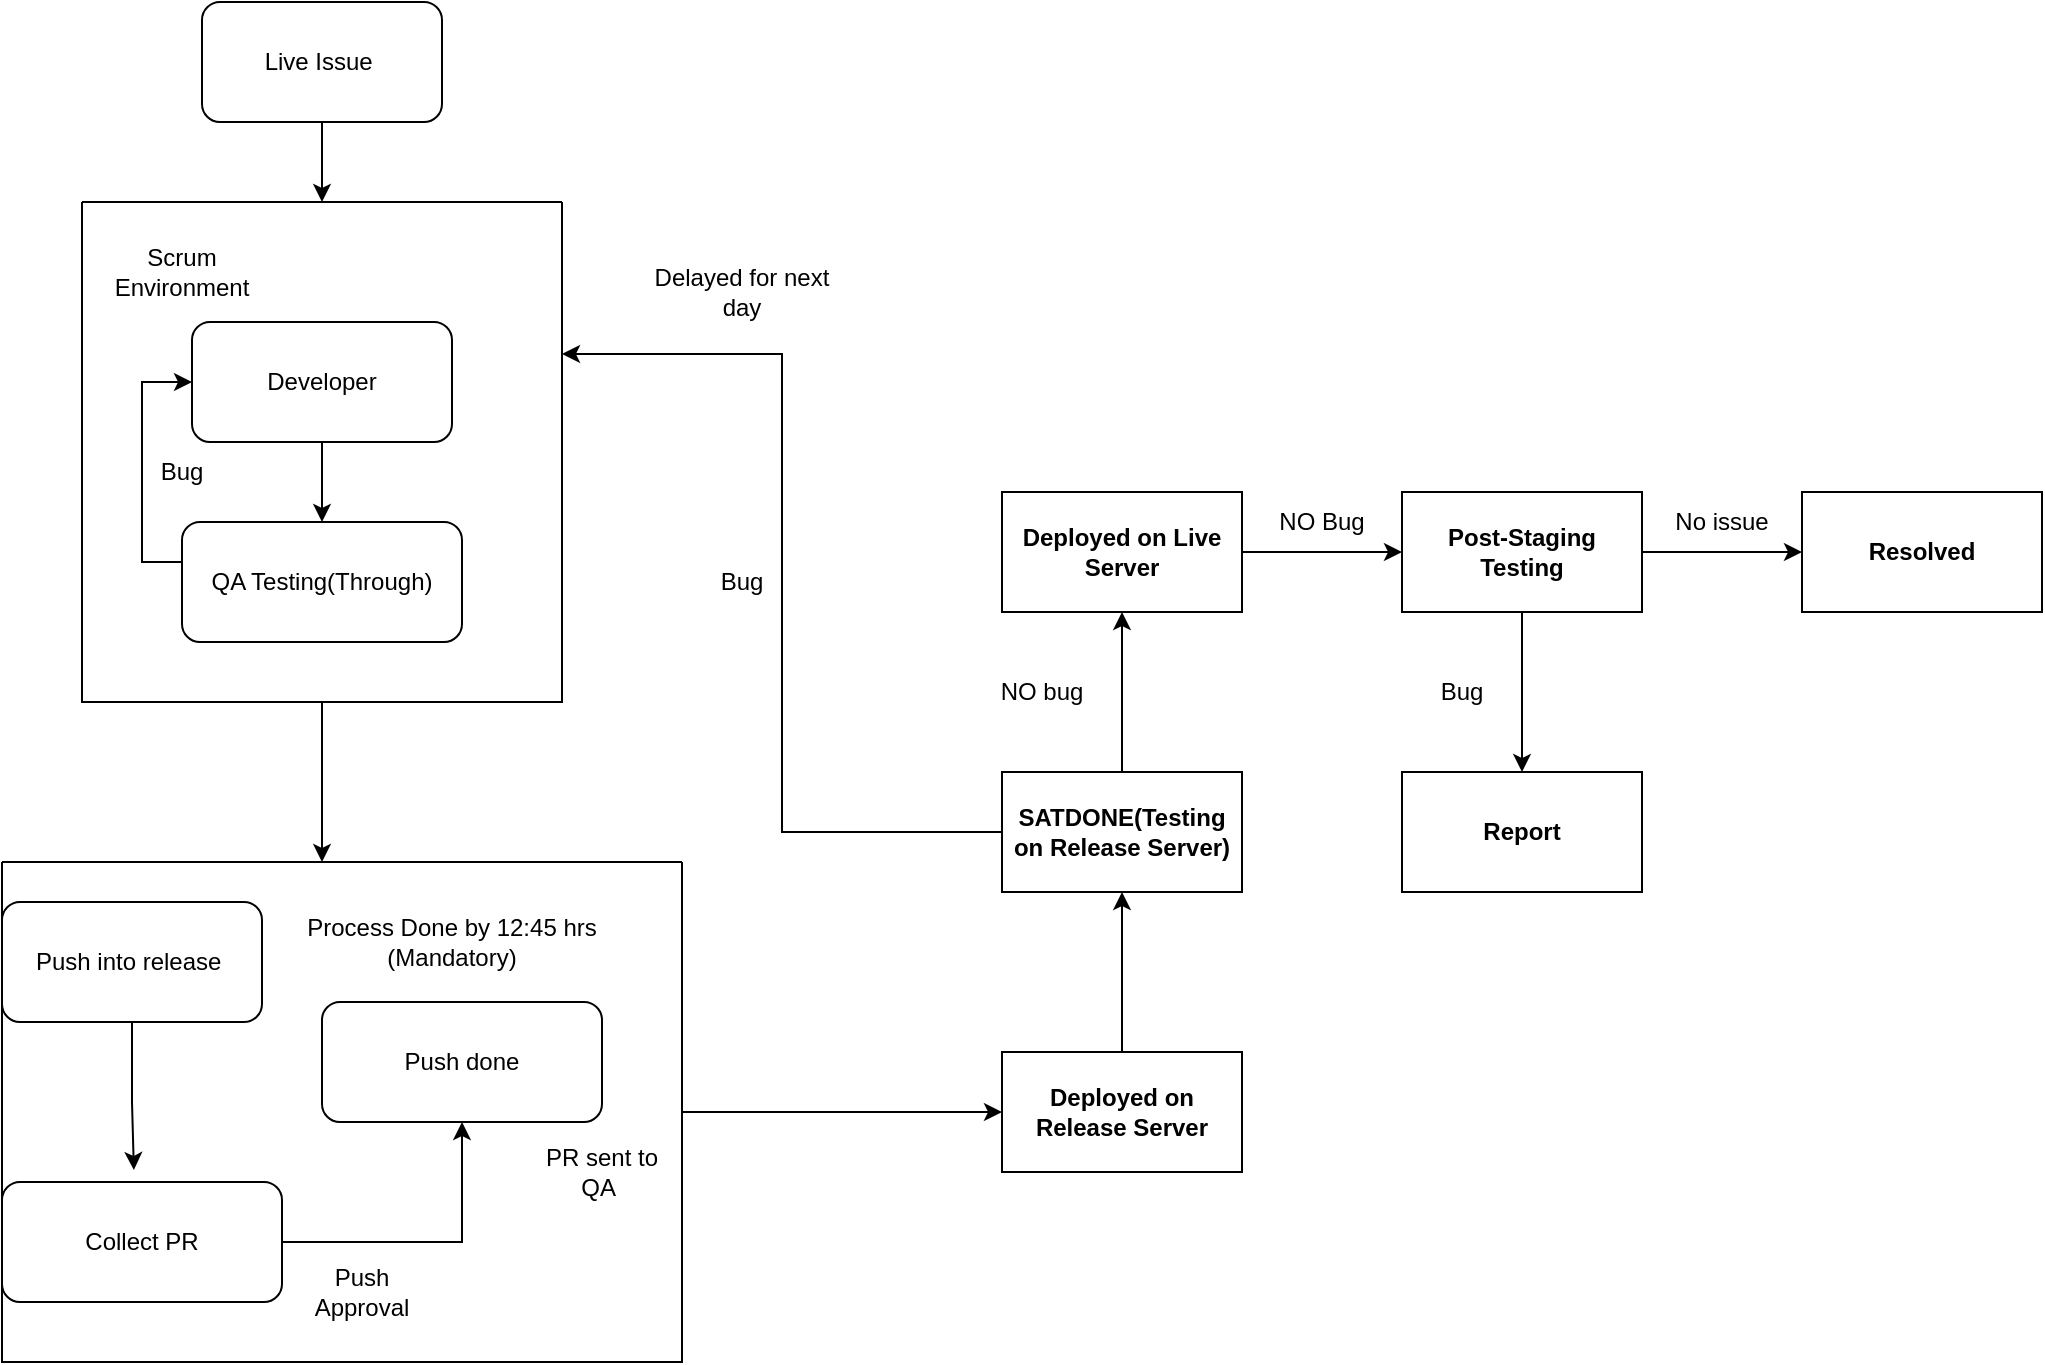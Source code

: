 <mxfile version="21.7.4" type="device">
  <diagram name="Page-1" id="jwAe9m0c56R2eY8uLtJo">
    <mxGraphModel dx="880" dy="446" grid="1" gridSize="10" guides="1" tooltips="1" connect="1" arrows="1" fold="1" page="1" pageScale="1" pageWidth="850" pageHeight="1100" background="none" math="0" shadow="0">
      <root>
        <mxCell id="0" />
        <mxCell id="1" parent="0" />
        <mxCell id="LbqLcnq9YcPnRwvCTVyS-3" style="edgeStyle=orthogonalEdgeStyle;rounded=0;orthogonalLoop=1;jettySize=auto;html=1;exitX=0.5;exitY=1;exitDx=0;exitDy=0;labelBackgroundColor=none;fontColor=default;" edge="1" parent="1" source="LbqLcnq9YcPnRwvCTVyS-1" target="LbqLcnq9YcPnRwvCTVyS-2">
          <mxGeometry relative="1" as="geometry" />
        </mxCell>
        <mxCell id="LbqLcnq9YcPnRwvCTVyS-1" value="Live Issue&amp;nbsp;" style="rounded=1;whiteSpace=wrap;html=1;labelBackgroundColor=none;" vertex="1" parent="1">
          <mxGeometry x="260" y="80" width="120" height="60" as="geometry" />
        </mxCell>
        <mxCell id="LbqLcnq9YcPnRwvCTVyS-11" value="" style="edgeStyle=orthogonalEdgeStyle;rounded=0;orthogonalLoop=1;jettySize=auto;html=1;labelBackgroundColor=none;fontColor=default;" edge="1" parent="1" source="LbqLcnq9YcPnRwvCTVyS-2" target="LbqLcnq9YcPnRwvCTVyS-7">
          <mxGeometry relative="1" as="geometry">
            <Array as="points">
              <mxPoint x="320" y="480" />
              <mxPoint x="320" y="480" />
            </Array>
          </mxGeometry>
        </mxCell>
        <mxCell id="LbqLcnq9YcPnRwvCTVyS-2" value="" style="swimlane;startSize=0;labelBackgroundColor=none;fillColor=none;strokeColor=default;" vertex="1" parent="1">
          <mxGeometry x="200" y="180" width="240" height="250" as="geometry">
            <mxRectangle x="200" y="180" width="50" height="40" as="alternateBounds" />
          </mxGeometry>
        </mxCell>
        <mxCell id="LbqLcnq9YcPnRwvCTVyS-35" value="" style="edgeStyle=orthogonalEdgeStyle;rounded=0;orthogonalLoop=1;jettySize=auto;html=1;labelBackgroundColor=none;fontColor=default;" edge="1" parent="LbqLcnq9YcPnRwvCTVyS-2" source="LbqLcnq9YcPnRwvCTVyS-4" target="LbqLcnq9YcPnRwvCTVyS-5">
          <mxGeometry relative="1" as="geometry" />
        </mxCell>
        <mxCell id="LbqLcnq9YcPnRwvCTVyS-4" value="Developer" style="rounded=1;whiteSpace=wrap;html=1;labelBackgroundColor=none;" vertex="1" parent="LbqLcnq9YcPnRwvCTVyS-2">
          <mxGeometry x="55" y="60" width="130" height="60" as="geometry" />
        </mxCell>
        <mxCell id="LbqLcnq9YcPnRwvCTVyS-36" style="edgeStyle=orthogonalEdgeStyle;rounded=0;orthogonalLoop=1;jettySize=auto;html=1;entryX=0;entryY=0.5;entryDx=0;entryDy=0;labelBackgroundColor=none;fontColor=default;" edge="1" parent="LbqLcnq9YcPnRwvCTVyS-2" source="LbqLcnq9YcPnRwvCTVyS-5" target="LbqLcnq9YcPnRwvCTVyS-4">
          <mxGeometry relative="1" as="geometry">
            <Array as="points">
              <mxPoint x="30" y="180" />
              <mxPoint x="30" y="90" />
            </Array>
          </mxGeometry>
        </mxCell>
        <mxCell id="LbqLcnq9YcPnRwvCTVyS-5" value="QA Testing(Through)" style="rounded=1;whiteSpace=wrap;html=1;labelBackgroundColor=none;" vertex="1" parent="LbqLcnq9YcPnRwvCTVyS-2">
          <mxGeometry x="50" y="160" width="140" height="60" as="geometry" />
        </mxCell>
        <mxCell id="LbqLcnq9YcPnRwvCTVyS-6" value="Scrum Environment" style="text;html=1;strokeColor=none;fillColor=none;align=center;verticalAlign=middle;whiteSpace=wrap;rounded=0;labelBackgroundColor=none;" vertex="1" parent="LbqLcnq9YcPnRwvCTVyS-2">
          <mxGeometry x="20" y="20" width="60" height="30" as="geometry" />
        </mxCell>
        <mxCell id="LbqLcnq9YcPnRwvCTVyS-37" value="Bug" style="text;html=1;strokeColor=none;fillColor=none;align=center;verticalAlign=middle;whiteSpace=wrap;rounded=0;labelBackgroundColor=none;" vertex="1" parent="LbqLcnq9YcPnRwvCTVyS-2">
          <mxGeometry x="20" y="120" width="60" height="30" as="geometry" />
        </mxCell>
        <mxCell id="LbqLcnq9YcPnRwvCTVyS-19" value="" style="edgeStyle=orthogonalEdgeStyle;rounded=0;orthogonalLoop=1;jettySize=auto;html=1;labelBackgroundColor=none;fontColor=default;" edge="1" parent="1" source="LbqLcnq9YcPnRwvCTVyS-7" target="LbqLcnq9YcPnRwvCTVyS-18">
          <mxGeometry relative="1" as="geometry" />
        </mxCell>
        <mxCell id="LbqLcnq9YcPnRwvCTVyS-7" value="" style="swimlane;startSize=0;labelBackgroundColor=none;" vertex="1" parent="1">
          <mxGeometry x="160" y="510" width="340" height="250" as="geometry" />
        </mxCell>
        <mxCell id="LbqLcnq9YcPnRwvCTVyS-12" style="edgeStyle=orthogonalEdgeStyle;rounded=0;orthogonalLoop=1;jettySize=auto;html=1;entryX=0.471;entryY=-0.1;entryDx=0;entryDy=0;entryPerimeter=0;labelBackgroundColor=none;fontColor=default;" edge="1" parent="LbqLcnq9YcPnRwvCTVyS-7" source="LbqLcnq9YcPnRwvCTVyS-8" target="LbqLcnq9YcPnRwvCTVyS-9">
          <mxGeometry relative="1" as="geometry" />
        </mxCell>
        <mxCell id="LbqLcnq9YcPnRwvCTVyS-8" value="Push into release&amp;nbsp;" style="rounded=1;whiteSpace=wrap;html=1;labelBackgroundColor=none;" vertex="1" parent="LbqLcnq9YcPnRwvCTVyS-7">
          <mxGeometry y="20" width="130" height="60" as="geometry" />
        </mxCell>
        <mxCell id="LbqLcnq9YcPnRwvCTVyS-14" value="" style="edgeStyle=orthogonalEdgeStyle;rounded=0;orthogonalLoop=1;jettySize=auto;html=1;labelBackgroundColor=none;fontColor=default;" edge="1" parent="LbqLcnq9YcPnRwvCTVyS-7" source="LbqLcnq9YcPnRwvCTVyS-9" target="LbqLcnq9YcPnRwvCTVyS-13">
          <mxGeometry relative="1" as="geometry" />
        </mxCell>
        <mxCell id="LbqLcnq9YcPnRwvCTVyS-9" value="Collect PR" style="rounded=1;whiteSpace=wrap;html=1;labelBackgroundColor=none;" vertex="1" parent="LbqLcnq9YcPnRwvCTVyS-7">
          <mxGeometry y="160" width="140" height="60" as="geometry" />
        </mxCell>
        <mxCell id="LbqLcnq9YcPnRwvCTVyS-13" value="Push done" style="rounded=1;whiteSpace=wrap;html=1;labelBackgroundColor=none;" vertex="1" parent="LbqLcnq9YcPnRwvCTVyS-7">
          <mxGeometry x="160" y="70" width="140" height="60" as="geometry" />
        </mxCell>
        <mxCell id="LbqLcnq9YcPnRwvCTVyS-15" value="Push Approval" style="text;html=1;strokeColor=none;fillColor=none;align=center;verticalAlign=middle;whiteSpace=wrap;rounded=0;labelBackgroundColor=none;" vertex="1" parent="LbqLcnq9YcPnRwvCTVyS-7">
          <mxGeometry x="150" y="200" width="60" height="30" as="geometry" />
        </mxCell>
        <mxCell id="LbqLcnq9YcPnRwvCTVyS-16" value="PR sent to QA&amp;nbsp;" style="text;html=1;strokeColor=none;fillColor=none;align=center;verticalAlign=middle;whiteSpace=wrap;rounded=0;labelBackgroundColor=none;" vertex="1" parent="LbqLcnq9YcPnRwvCTVyS-7">
          <mxGeometry x="270" y="140" width="60" height="30" as="geometry" />
        </mxCell>
        <mxCell id="LbqLcnq9YcPnRwvCTVyS-20" value="Process Done by 12:45 hrs (Mandatory)" style="text;html=1;strokeColor=none;fillColor=none;align=center;verticalAlign=middle;whiteSpace=wrap;rounded=0;labelBackgroundColor=none;" vertex="1" parent="LbqLcnq9YcPnRwvCTVyS-7">
          <mxGeometry x="140" y="10" width="170" height="60" as="geometry" />
        </mxCell>
        <mxCell id="LbqLcnq9YcPnRwvCTVyS-22" value="" style="edgeStyle=orthogonalEdgeStyle;rounded=0;orthogonalLoop=1;jettySize=auto;html=1;labelBackgroundColor=none;fontColor=default;" edge="1" parent="1" source="LbqLcnq9YcPnRwvCTVyS-18" target="LbqLcnq9YcPnRwvCTVyS-21">
          <mxGeometry relative="1" as="geometry" />
        </mxCell>
        <mxCell id="LbqLcnq9YcPnRwvCTVyS-18" value="Deployed on Release Server" style="whiteSpace=wrap;html=1;fontStyle=1;startSize=0;labelBackgroundColor=none;" vertex="1" parent="1">
          <mxGeometry x="660" y="605" width="120" height="60" as="geometry" />
        </mxCell>
        <mxCell id="LbqLcnq9YcPnRwvCTVyS-24" value="" style="edgeStyle=orthogonalEdgeStyle;rounded=0;orthogonalLoop=1;jettySize=auto;html=1;labelBackgroundColor=none;fontColor=default;" edge="1" parent="1" source="LbqLcnq9YcPnRwvCTVyS-21" target="LbqLcnq9YcPnRwvCTVyS-23">
          <mxGeometry relative="1" as="geometry" />
        </mxCell>
        <mxCell id="LbqLcnq9YcPnRwvCTVyS-38" style="edgeStyle=orthogonalEdgeStyle;rounded=0;orthogonalLoop=1;jettySize=auto;html=1;entryX=1;entryY=0.304;entryDx=0;entryDy=0;entryPerimeter=0;labelBackgroundColor=none;fontColor=default;" edge="1" parent="1" source="LbqLcnq9YcPnRwvCTVyS-21" target="LbqLcnq9YcPnRwvCTVyS-2">
          <mxGeometry relative="1" as="geometry" />
        </mxCell>
        <mxCell id="LbqLcnq9YcPnRwvCTVyS-21" value="SATDONE(Testing on Release Server)" style="whiteSpace=wrap;html=1;fontStyle=1;startSize=0;labelBackgroundColor=none;" vertex="1" parent="1">
          <mxGeometry x="660" y="465" width="120" height="60" as="geometry" />
        </mxCell>
        <mxCell id="LbqLcnq9YcPnRwvCTVyS-26" value="" style="edgeStyle=orthogonalEdgeStyle;rounded=0;orthogonalLoop=1;jettySize=auto;html=1;labelBackgroundColor=none;fontColor=default;" edge="1" parent="1" source="LbqLcnq9YcPnRwvCTVyS-23" target="LbqLcnq9YcPnRwvCTVyS-25">
          <mxGeometry relative="1" as="geometry" />
        </mxCell>
        <mxCell id="LbqLcnq9YcPnRwvCTVyS-23" value="Deployed on Live Server" style="whiteSpace=wrap;html=1;fontStyle=1;startSize=0;labelBackgroundColor=none;" vertex="1" parent="1">
          <mxGeometry x="660" y="325" width="120" height="60" as="geometry" />
        </mxCell>
        <mxCell id="LbqLcnq9YcPnRwvCTVyS-28" value="" style="edgeStyle=orthogonalEdgeStyle;rounded=0;orthogonalLoop=1;jettySize=auto;html=1;labelBackgroundColor=none;fontColor=default;" edge="1" parent="1" source="LbqLcnq9YcPnRwvCTVyS-25" target="LbqLcnq9YcPnRwvCTVyS-27">
          <mxGeometry relative="1" as="geometry" />
        </mxCell>
        <mxCell id="LbqLcnq9YcPnRwvCTVyS-32" value="" style="edgeStyle=orthogonalEdgeStyle;rounded=0;orthogonalLoop=1;jettySize=auto;html=1;labelBackgroundColor=none;fontColor=default;" edge="1" parent="1" source="LbqLcnq9YcPnRwvCTVyS-25" target="LbqLcnq9YcPnRwvCTVyS-31">
          <mxGeometry relative="1" as="geometry" />
        </mxCell>
        <mxCell id="LbqLcnq9YcPnRwvCTVyS-25" value="Post-Staging Testing" style="whiteSpace=wrap;html=1;fontStyle=1;startSize=0;labelBackgroundColor=none;" vertex="1" parent="1">
          <mxGeometry x="860" y="325" width="120" height="60" as="geometry" />
        </mxCell>
        <mxCell id="LbqLcnq9YcPnRwvCTVyS-27" value="Report" style="whiteSpace=wrap;html=1;fontStyle=1;startSize=0;labelBackgroundColor=none;" vertex="1" parent="1">
          <mxGeometry x="860" y="465" width="120" height="60" as="geometry" />
        </mxCell>
        <mxCell id="LbqLcnq9YcPnRwvCTVyS-29" value="NO bug" style="text;html=1;strokeColor=none;fillColor=none;align=center;verticalAlign=middle;whiteSpace=wrap;rounded=0;labelBackgroundColor=none;" vertex="1" parent="1">
          <mxGeometry x="650" y="410" width="60" height="30" as="geometry" />
        </mxCell>
        <mxCell id="LbqLcnq9YcPnRwvCTVyS-30" value="Bug" style="text;html=1;strokeColor=none;fillColor=none;align=center;verticalAlign=middle;whiteSpace=wrap;rounded=0;labelBackgroundColor=none;" vertex="1" parent="1">
          <mxGeometry x="860" y="410" width="60" height="30" as="geometry" />
        </mxCell>
        <mxCell id="LbqLcnq9YcPnRwvCTVyS-31" value="Resolved" style="whiteSpace=wrap;html=1;fontStyle=1;startSize=0;labelBackgroundColor=none;" vertex="1" parent="1">
          <mxGeometry x="1060" y="325" width="120" height="60" as="geometry" />
        </mxCell>
        <mxCell id="LbqLcnq9YcPnRwvCTVyS-33" value="No issue" style="text;html=1;strokeColor=none;fillColor=none;align=center;verticalAlign=middle;whiteSpace=wrap;rounded=0;labelBackgroundColor=none;" vertex="1" parent="1">
          <mxGeometry x="990" y="325" width="60" height="30" as="geometry" />
        </mxCell>
        <mxCell id="LbqLcnq9YcPnRwvCTVyS-34" value="NO Bug" style="text;html=1;strokeColor=none;fillColor=none;align=center;verticalAlign=middle;whiteSpace=wrap;rounded=0;labelBackgroundColor=none;" vertex="1" parent="1">
          <mxGeometry x="790" y="325" width="60" height="30" as="geometry" />
        </mxCell>
        <mxCell id="LbqLcnq9YcPnRwvCTVyS-39" value="Bug" style="text;html=1;strokeColor=none;fillColor=none;align=center;verticalAlign=middle;whiteSpace=wrap;rounded=0;labelBackgroundColor=none;" vertex="1" parent="1">
          <mxGeometry x="500" y="355" width="60" height="30" as="geometry" />
        </mxCell>
        <mxCell id="LbqLcnq9YcPnRwvCTVyS-40" value="Delayed for next day" style="text;html=1;strokeColor=none;fillColor=none;align=center;verticalAlign=middle;whiteSpace=wrap;rounded=0;labelBackgroundColor=none;" vertex="1" parent="1">
          <mxGeometry x="480" y="210" width="100" height="30" as="geometry" />
        </mxCell>
      </root>
    </mxGraphModel>
  </diagram>
</mxfile>
